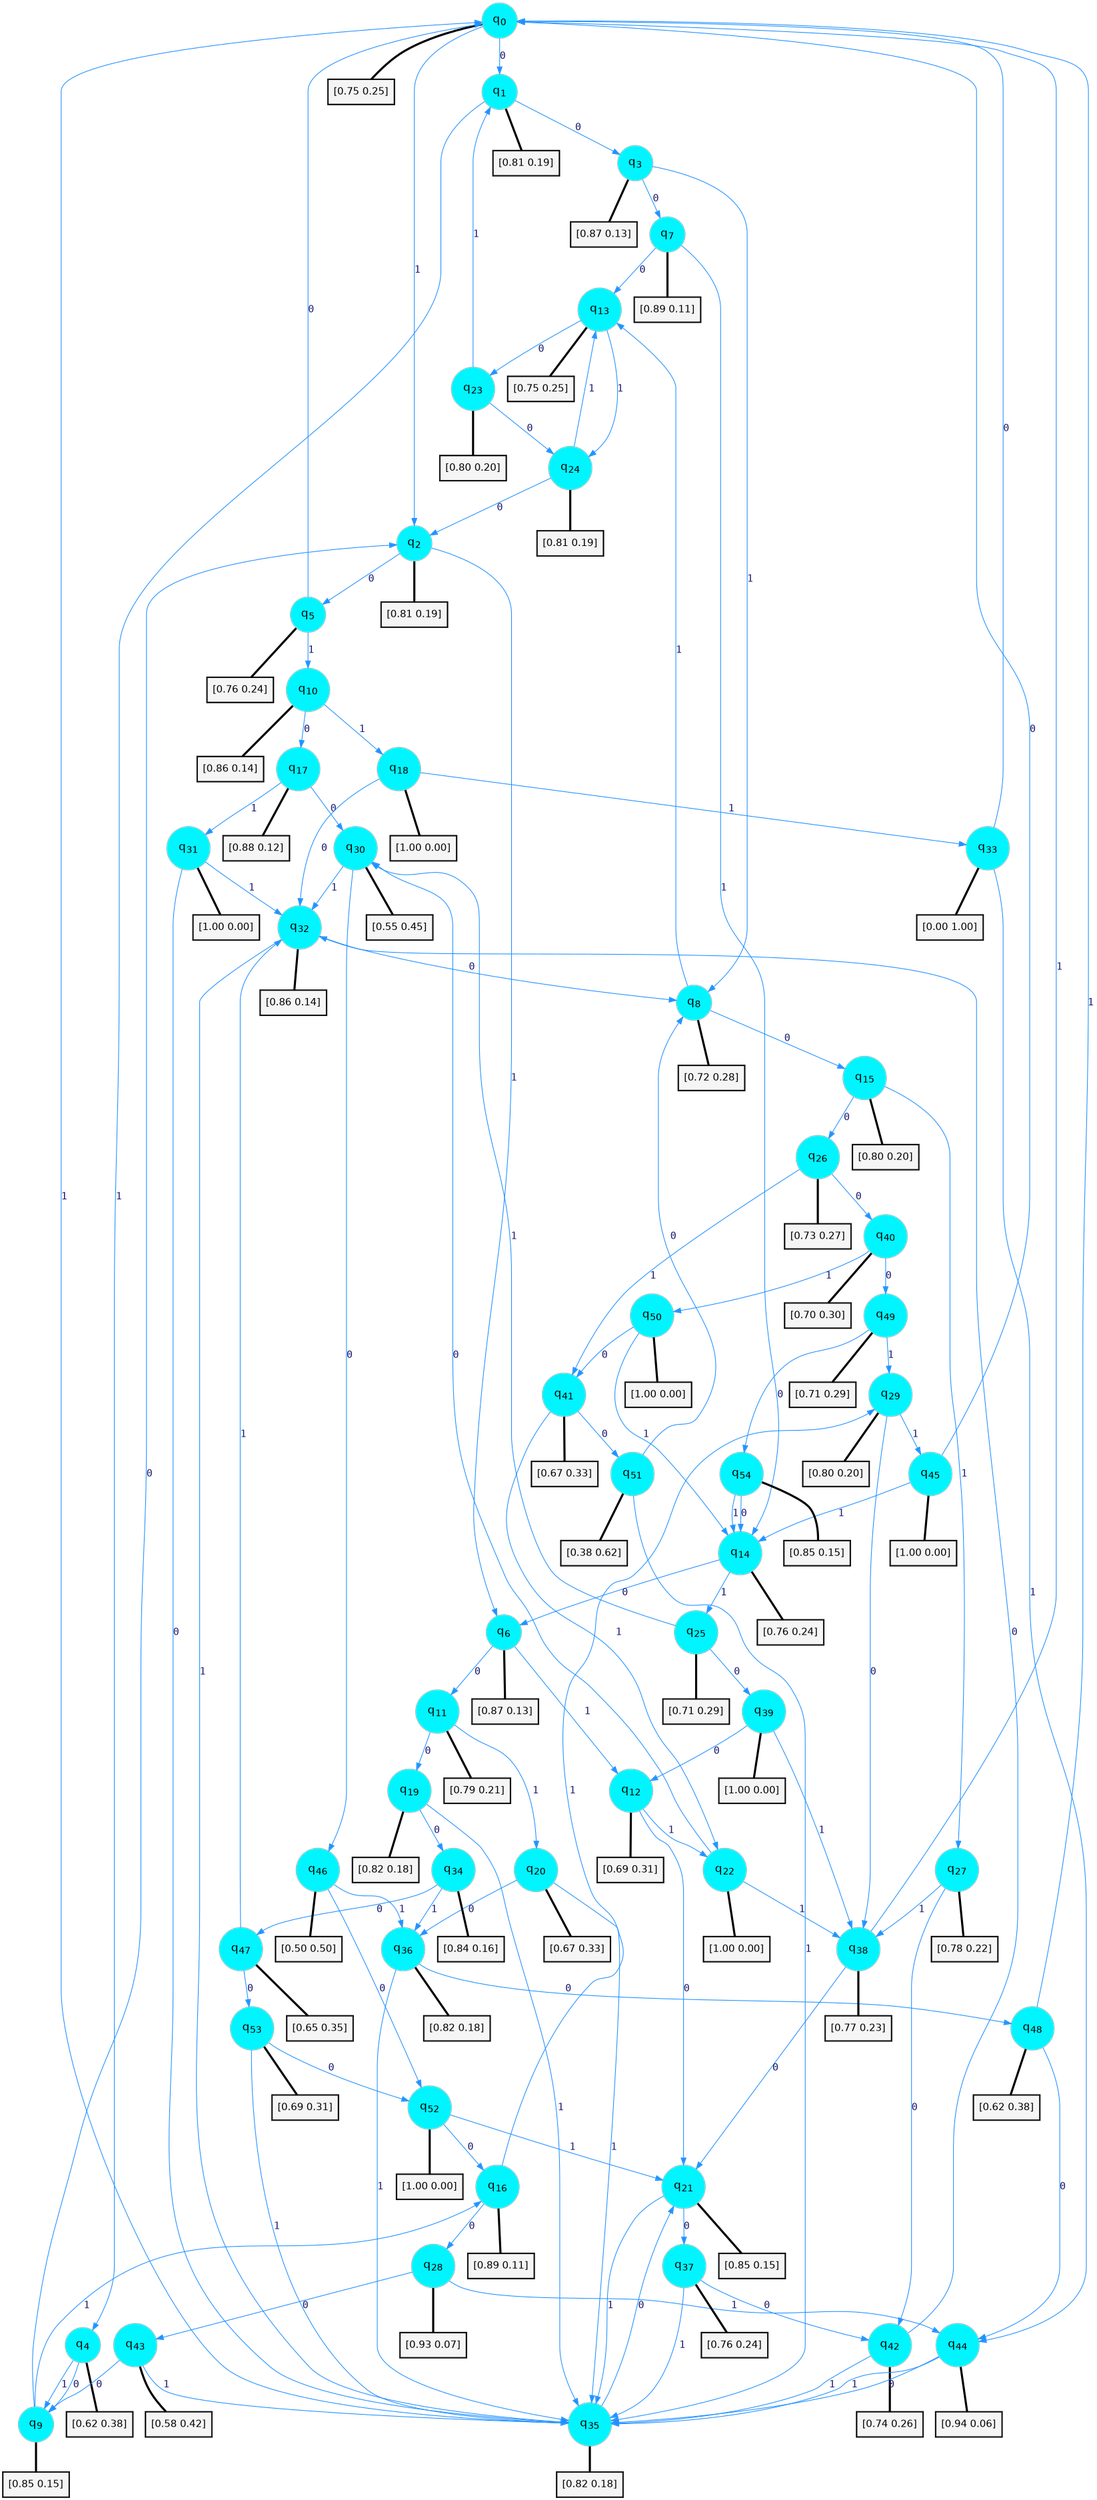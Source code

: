 digraph G {
graph [
bgcolor=transparent, dpi=300, rankdir=TD, size="40,25"];
node [
color=gray, fillcolor=turquoise1, fontcolor=black, fontname=Helvetica, fontsize=16, fontweight=bold, shape=circle, style=filled];
edge [
arrowsize=1, color=dodgerblue1, fontcolor=midnightblue, fontname=courier, fontweight=bold, penwidth=1, style=solid, weight=20];
0[label=<q<SUB>0</SUB>>];
1[label=<q<SUB>1</SUB>>];
2[label=<q<SUB>2</SUB>>];
3[label=<q<SUB>3</SUB>>];
4[label=<q<SUB>4</SUB>>];
5[label=<q<SUB>5</SUB>>];
6[label=<q<SUB>6</SUB>>];
7[label=<q<SUB>7</SUB>>];
8[label=<q<SUB>8</SUB>>];
9[label=<q<SUB>9</SUB>>];
10[label=<q<SUB>10</SUB>>];
11[label=<q<SUB>11</SUB>>];
12[label=<q<SUB>12</SUB>>];
13[label=<q<SUB>13</SUB>>];
14[label=<q<SUB>14</SUB>>];
15[label=<q<SUB>15</SUB>>];
16[label=<q<SUB>16</SUB>>];
17[label=<q<SUB>17</SUB>>];
18[label=<q<SUB>18</SUB>>];
19[label=<q<SUB>19</SUB>>];
20[label=<q<SUB>20</SUB>>];
21[label=<q<SUB>21</SUB>>];
22[label=<q<SUB>22</SUB>>];
23[label=<q<SUB>23</SUB>>];
24[label=<q<SUB>24</SUB>>];
25[label=<q<SUB>25</SUB>>];
26[label=<q<SUB>26</SUB>>];
27[label=<q<SUB>27</SUB>>];
28[label=<q<SUB>28</SUB>>];
29[label=<q<SUB>29</SUB>>];
30[label=<q<SUB>30</SUB>>];
31[label=<q<SUB>31</SUB>>];
32[label=<q<SUB>32</SUB>>];
33[label=<q<SUB>33</SUB>>];
34[label=<q<SUB>34</SUB>>];
35[label=<q<SUB>35</SUB>>];
36[label=<q<SUB>36</SUB>>];
37[label=<q<SUB>37</SUB>>];
38[label=<q<SUB>38</SUB>>];
39[label=<q<SUB>39</SUB>>];
40[label=<q<SUB>40</SUB>>];
41[label=<q<SUB>41</SUB>>];
42[label=<q<SUB>42</SUB>>];
43[label=<q<SUB>43</SUB>>];
44[label=<q<SUB>44</SUB>>];
45[label=<q<SUB>45</SUB>>];
46[label=<q<SUB>46</SUB>>];
47[label=<q<SUB>47</SUB>>];
48[label=<q<SUB>48</SUB>>];
49[label=<q<SUB>49</SUB>>];
50[label=<q<SUB>50</SUB>>];
51[label=<q<SUB>51</SUB>>];
52[label=<q<SUB>52</SUB>>];
53[label=<q<SUB>53</SUB>>];
54[label=<q<SUB>54</SUB>>];
55[label="[0.75 0.25]", shape=box,fontcolor=black, fontname=Helvetica, fontsize=14, penwidth=2, fillcolor=whitesmoke,color=black];
56[label="[0.81 0.19]", shape=box,fontcolor=black, fontname=Helvetica, fontsize=14, penwidth=2, fillcolor=whitesmoke,color=black];
57[label="[0.81 0.19]", shape=box,fontcolor=black, fontname=Helvetica, fontsize=14, penwidth=2, fillcolor=whitesmoke,color=black];
58[label="[0.87 0.13]", shape=box,fontcolor=black, fontname=Helvetica, fontsize=14, penwidth=2, fillcolor=whitesmoke,color=black];
59[label="[0.62 0.38]", shape=box,fontcolor=black, fontname=Helvetica, fontsize=14, penwidth=2, fillcolor=whitesmoke,color=black];
60[label="[0.76 0.24]", shape=box,fontcolor=black, fontname=Helvetica, fontsize=14, penwidth=2, fillcolor=whitesmoke,color=black];
61[label="[0.87 0.13]", shape=box,fontcolor=black, fontname=Helvetica, fontsize=14, penwidth=2, fillcolor=whitesmoke,color=black];
62[label="[0.89 0.11]", shape=box,fontcolor=black, fontname=Helvetica, fontsize=14, penwidth=2, fillcolor=whitesmoke,color=black];
63[label="[0.72 0.28]", shape=box,fontcolor=black, fontname=Helvetica, fontsize=14, penwidth=2, fillcolor=whitesmoke,color=black];
64[label="[0.85 0.15]", shape=box,fontcolor=black, fontname=Helvetica, fontsize=14, penwidth=2, fillcolor=whitesmoke,color=black];
65[label="[0.86 0.14]", shape=box,fontcolor=black, fontname=Helvetica, fontsize=14, penwidth=2, fillcolor=whitesmoke,color=black];
66[label="[0.79 0.21]", shape=box,fontcolor=black, fontname=Helvetica, fontsize=14, penwidth=2, fillcolor=whitesmoke,color=black];
67[label="[0.69 0.31]", shape=box,fontcolor=black, fontname=Helvetica, fontsize=14, penwidth=2, fillcolor=whitesmoke,color=black];
68[label="[0.75 0.25]", shape=box,fontcolor=black, fontname=Helvetica, fontsize=14, penwidth=2, fillcolor=whitesmoke,color=black];
69[label="[0.76 0.24]", shape=box,fontcolor=black, fontname=Helvetica, fontsize=14, penwidth=2, fillcolor=whitesmoke,color=black];
70[label="[0.80 0.20]", shape=box,fontcolor=black, fontname=Helvetica, fontsize=14, penwidth=2, fillcolor=whitesmoke,color=black];
71[label="[0.89 0.11]", shape=box,fontcolor=black, fontname=Helvetica, fontsize=14, penwidth=2, fillcolor=whitesmoke,color=black];
72[label="[0.88 0.12]", shape=box,fontcolor=black, fontname=Helvetica, fontsize=14, penwidth=2, fillcolor=whitesmoke,color=black];
73[label="[1.00 0.00]", shape=box,fontcolor=black, fontname=Helvetica, fontsize=14, penwidth=2, fillcolor=whitesmoke,color=black];
74[label="[0.82 0.18]", shape=box,fontcolor=black, fontname=Helvetica, fontsize=14, penwidth=2, fillcolor=whitesmoke,color=black];
75[label="[0.67 0.33]", shape=box,fontcolor=black, fontname=Helvetica, fontsize=14, penwidth=2, fillcolor=whitesmoke,color=black];
76[label="[0.85 0.15]", shape=box,fontcolor=black, fontname=Helvetica, fontsize=14, penwidth=2, fillcolor=whitesmoke,color=black];
77[label="[1.00 0.00]", shape=box,fontcolor=black, fontname=Helvetica, fontsize=14, penwidth=2, fillcolor=whitesmoke,color=black];
78[label="[0.80 0.20]", shape=box,fontcolor=black, fontname=Helvetica, fontsize=14, penwidth=2, fillcolor=whitesmoke,color=black];
79[label="[0.81 0.19]", shape=box,fontcolor=black, fontname=Helvetica, fontsize=14, penwidth=2, fillcolor=whitesmoke,color=black];
80[label="[0.71 0.29]", shape=box,fontcolor=black, fontname=Helvetica, fontsize=14, penwidth=2, fillcolor=whitesmoke,color=black];
81[label="[0.73 0.27]", shape=box,fontcolor=black, fontname=Helvetica, fontsize=14, penwidth=2, fillcolor=whitesmoke,color=black];
82[label="[0.78 0.22]", shape=box,fontcolor=black, fontname=Helvetica, fontsize=14, penwidth=2, fillcolor=whitesmoke,color=black];
83[label="[0.93 0.07]", shape=box,fontcolor=black, fontname=Helvetica, fontsize=14, penwidth=2, fillcolor=whitesmoke,color=black];
84[label="[0.80 0.20]", shape=box,fontcolor=black, fontname=Helvetica, fontsize=14, penwidth=2, fillcolor=whitesmoke,color=black];
85[label="[0.55 0.45]", shape=box,fontcolor=black, fontname=Helvetica, fontsize=14, penwidth=2, fillcolor=whitesmoke,color=black];
86[label="[1.00 0.00]", shape=box,fontcolor=black, fontname=Helvetica, fontsize=14, penwidth=2, fillcolor=whitesmoke,color=black];
87[label="[0.86 0.14]", shape=box,fontcolor=black, fontname=Helvetica, fontsize=14, penwidth=2, fillcolor=whitesmoke,color=black];
88[label="[0.00 1.00]", shape=box,fontcolor=black, fontname=Helvetica, fontsize=14, penwidth=2, fillcolor=whitesmoke,color=black];
89[label="[0.84 0.16]", shape=box,fontcolor=black, fontname=Helvetica, fontsize=14, penwidth=2, fillcolor=whitesmoke,color=black];
90[label="[0.82 0.18]", shape=box,fontcolor=black, fontname=Helvetica, fontsize=14, penwidth=2, fillcolor=whitesmoke,color=black];
91[label="[0.82 0.18]", shape=box,fontcolor=black, fontname=Helvetica, fontsize=14, penwidth=2, fillcolor=whitesmoke,color=black];
92[label="[0.76 0.24]", shape=box,fontcolor=black, fontname=Helvetica, fontsize=14, penwidth=2, fillcolor=whitesmoke,color=black];
93[label="[0.77 0.23]", shape=box,fontcolor=black, fontname=Helvetica, fontsize=14, penwidth=2, fillcolor=whitesmoke,color=black];
94[label="[1.00 0.00]", shape=box,fontcolor=black, fontname=Helvetica, fontsize=14, penwidth=2, fillcolor=whitesmoke,color=black];
95[label="[0.70 0.30]", shape=box,fontcolor=black, fontname=Helvetica, fontsize=14, penwidth=2, fillcolor=whitesmoke,color=black];
96[label="[0.67 0.33]", shape=box,fontcolor=black, fontname=Helvetica, fontsize=14, penwidth=2, fillcolor=whitesmoke,color=black];
97[label="[0.74 0.26]", shape=box,fontcolor=black, fontname=Helvetica, fontsize=14, penwidth=2, fillcolor=whitesmoke,color=black];
98[label="[0.58 0.42]", shape=box,fontcolor=black, fontname=Helvetica, fontsize=14, penwidth=2, fillcolor=whitesmoke,color=black];
99[label="[0.94 0.06]", shape=box,fontcolor=black, fontname=Helvetica, fontsize=14, penwidth=2, fillcolor=whitesmoke,color=black];
100[label="[1.00 0.00]", shape=box,fontcolor=black, fontname=Helvetica, fontsize=14, penwidth=2, fillcolor=whitesmoke,color=black];
101[label="[0.50 0.50]", shape=box,fontcolor=black, fontname=Helvetica, fontsize=14, penwidth=2, fillcolor=whitesmoke,color=black];
102[label="[0.65 0.35]", shape=box,fontcolor=black, fontname=Helvetica, fontsize=14, penwidth=2, fillcolor=whitesmoke,color=black];
103[label="[0.62 0.38]", shape=box,fontcolor=black, fontname=Helvetica, fontsize=14, penwidth=2, fillcolor=whitesmoke,color=black];
104[label="[0.71 0.29]", shape=box,fontcolor=black, fontname=Helvetica, fontsize=14, penwidth=2, fillcolor=whitesmoke,color=black];
105[label="[1.00 0.00]", shape=box,fontcolor=black, fontname=Helvetica, fontsize=14, penwidth=2, fillcolor=whitesmoke,color=black];
106[label="[0.38 0.62]", shape=box,fontcolor=black, fontname=Helvetica, fontsize=14, penwidth=2, fillcolor=whitesmoke,color=black];
107[label="[1.00 0.00]", shape=box,fontcolor=black, fontname=Helvetica, fontsize=14, penwidth=2, fillcolor=whitesmoke,color=black];
108[label="[0.69 0.31]", shape=box,fontcolor=black, fontname=Helvetica, fontsize=14, penwidth=2, fillcolor=whitesmoke,color=black];
109[label="[0.85 0.15]", shape=box,fontcolor=black, fontname=Helvetica, fontsize=14, penwidth=2, fillcolor=whitesmoke,color=black];
0->1 [label=0];
0->2 [label=1];
0->55 [arrowhead=none, penwidth=3,color=black];
1->3 [label=0];
1->4 [label=1];
1->56 [arrowhead=none, penwidth=3,color=black];
2->5 [label=0];
2->6 [label=1];
2->57 [arrowhead=none, penwidth=3,color=black];
3->7 [label=0];
3->8 [label=1];
3->58 [arrowhead=none, penwidth=3,color=black];
4->9 [label=0];
4->9 [label=1];
4->59 [arrowhead=none, penwidth=3,color=black];
5->0 [label=0];
5->10 [label=1];
5->60 [arrowhead=none, penwidth=3,color=black];
6->11 [label=0];
6->12 [label=1];
6->61 [arrowhead=none, penwidth=3,color=black];
7->13 [label=0];
7->14 [label=1];
7->62 [arrowhead=none, penwidth=3,color=black];
8->15 [label=0];
8->13 [label=1];
8->63 [arrowhead=none, penwidth=3,color=black];
9->2 [label=0];
9->16 [label=1];
9->64 [arrowhead=none, penwidth=3,color=black];
10->17 [label=0];
10->18 [label=1];
10->65 [arrowhead=none, penwidth=3,color=black];
11->19 [label=0];
11->20 [label=1];
11->66 [arrowhead=none, penwidth=3,color=black];
12->21 [label=0];
12->22 [label=1];
12->67 [arrowhead=none, penwidth=3,color=black];
13->23 [label=0];
13->24 [label=1];
13->68 [arrowhead=none, penwidth=3,color=black];
14->6 [label=0];
14->25 [label=1];
14->69 [arrowhead=none, penwidth=3,color=black];
15->26 [label=0];
15->27 [label=1];
15->70 [arrowhead=none, penwidth=3,color=black];
16->28 [label=0];
16->29 [label=1];
16->71 [arrowhead=none, penwidth=3,color=black];
17->30 [label=0];
17->31 [label=1];
17->72 [arrowhead=none, penwidth=3,color=black];
18->32 [label=0];
18->33 [label=1];
18->73 [arrowhead=none, penwidth=3,color=black];
19->34 [label=0];
19->35 [label=1];
19->74 [arrowhead=none, penwidth=3,color=black];
20->36 [label=0];
20->35 [label=1];
20->75 [arrowhead=none, penwidth=3,color=black];
21->37 [label=0];
21->35 [label=1];
21->76 [arrowhead=none, penwidth=3,color=black];
22->30 [label=0];
22->38 [label=1];
22->77 [arrowhead=none, penwidth=3,color=black];
23->24 [label=0];
23->1 [label=1];
23->78 [arrowhead=none, penwidth=3,color=black];
24->2 [label=0];
24->13 [label=1];
24->79 [arrowhead=none, penwidth=3,color=black];
25->39 [label=0];
25->30 [label=1];
25->80 [arrowhead=none, penwidth=3,color=black];
26->40 [label=0];
26->41 [label=1];
26->81 [arrowhead=none, penwidth=3,color=black];
27->42 [label=0];
27->38 [label=1];
27->82 [arrowhead=none, penwidth=3,color=black];
28->43 [label=0];
28->44 [label=1];
28->83 [arrowhead=none, penwidth=3,color=black];
29->38 [label=0];
29->45 [label=1];
29->84 [arrowhead=none, penwidth=3,color=black];
30->46 [label=0];
30->32 [label=1];
30->85 [arrowhead=none, penwidth=3,color=black];
31->35 [label=0];
31->32 [label=1];
31->86 [arrowhead=none, penwidth=3,color=black];
32->8 [label=0];
32->35 [label=1];
32->87 [arrowhead=none, penwidth=3,color=black];
33->0 [label=0];
33->44 [label=1];
33->88 [arrowhead=none, penwidth=3,color=black];
34->47 [label=0];
34->36 [label=1];
34->89 [arrowhead=none, penwidth=3,color=black];
35->21 [label=0];
35->0 [label=1];
35->90 [arrowhead=none, penwidth=3,color=black];
36->48 [label=0];
36->35 [label=1];
36->91 [arrowhead=none, penwidth=3,color=black];
37->42 [label=0];
37->35 [label=1];
37->92 [arrowhead=none, penwidth=3,color=black];
38->21 [label=0];
38->0 [label=1];
38->93 [arrowhead=none, penwidth=3,color=black];
39->12 [label=0];
39->38 [label=1];
39->94 [arrowhead=none, penwidth=3,color=black];
40->49 [label=0];
40->50 [label=1];
40->95 [arrowhead=none, penwidth=3,color=black];
41->51 [label=0];
41->22 [label=1];
41->96 [arrowhead=none, penwidth=3,color=black];
42->32 [label=0];
42->35 [label=1];
42->97 [arrowhead=none, penwidth=3,color=black];
43->9 [label=0];
43->35 [label=1];
43->98 [arrowhead=none, penwidth=3,color=black];
44->35 [label=0];
44->35 [label=1];
44->99 [arrowhead=none, penwidth=3,color=black];
45->0 [label=0];
45->14 [label=1];
45->100 [arrowhead=none, penwidth=3,color=black];
46->52 [label=0];
46->36 [label=1];
46->101 [arrowhead=none, penwidth=3,color=black];
47->53 [label=0];
47->32 [label=1];
47->102 [arrowhead=none, penwidth=3,color=black];
48->44 [label=0];
48->0 [label=1];
48->103 [arrowhead=none, penwidth=3,color=black];
49->54 [label=0];
49->29 [label=1];
49->104 [arrowhead=none, penwidth=3,color=black];
50->41 [label=0];
50->14 [label=1];
50->105 [arrowhead=none, penwidth=3,color=black];
51->8 [label=0];
51->35 [label=1];
51->106 [arrowhead=none, penwidth=3,color=black];
52->16 [label=0];
52->21 [label=1];
52->107 [arrowhead=none, penwidth=3,color=black];
53->52 [label=0];
53->35 [label=1];
53->108 [arrowhead=none, penwidth=3,color=black];
54->14 [label=0];
54->14 [label=1];
54->109 [arrowhead=none, penwidth=3,color=black];
}
